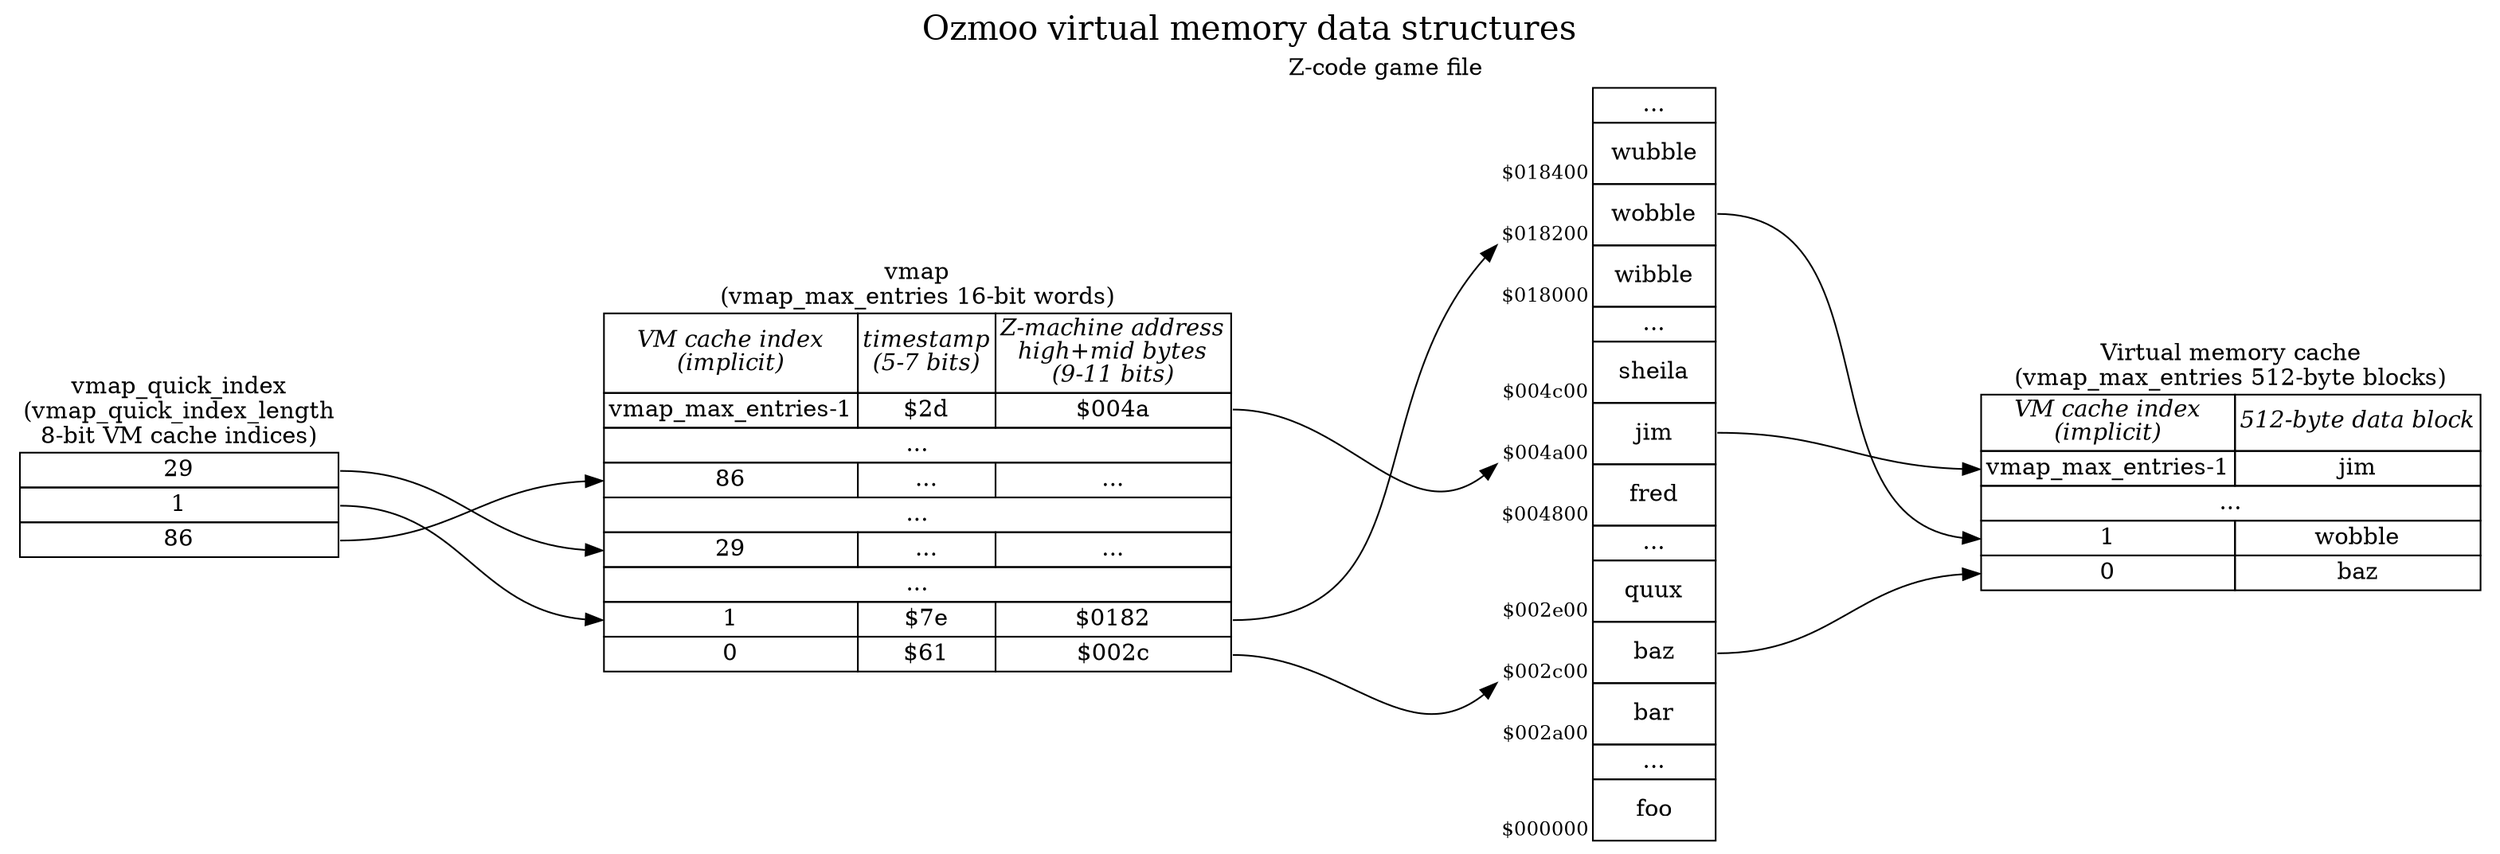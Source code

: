 digraph memory {
    graph [nodesep=2, label="Ozmoo virtual memory data structures", fontsize=20, labelloc=t];
    forcelabels=true;
    node [shape=plaintext];

    # SFTODO: Rename "top" to "ram"?
    top [label=<
    <table border="0" cellborder="1" cellspacing="0">
        <!-- SFTODO: could label start of this chunk of memory vmap_first_ram_page -->
        <tr><td colspan="2" border="0">Virtual memory cache<br/>(vmap_max_entries 512-byte blocks)</td></tr>
                    <tr>
                        <td><i>VM cache index<br/>(implicit)</i></td>
                        <td><i>512-byte data block</i></td>
                    </tr>
                    <tr>
                        <td port="jim">vmap_max_entries-1</td>
                        <td>jim</td>
                    </tr>
                    <tr><td colspan="2">...</td></tr>
                    <tr>
                        <td port="wobble">1</td>
                        <td>wobble</td>
                    </tr>
                    <tr>
                        <td port="baz">0</td>
                        <td>baz</td>
                    </tr>
    </table>>];

    vmap [label=<
    <table border="0" cellborder="1" cellspacing="0">
        <tr><td colspan="3" border="0">vmap<br/>(vmap_max_entries 16-bit words)</td></tr>
        <tr>
            <td><i>VM cache index<br/>(implicit)</i></td>
            <td><i>timestamp<br/>(5-7 bits)</i></td>
            <td><i>Z-machine address<br/>high+mid bytes<br/>(9-11 bits)</i></td>
        </tr>
        <tr><td>vmap_max_entries-1</td><td>$2d</td><td port="z004a">$004a</td></tr>
        <tr><td colspan="3">...</td></tr>
        <tr><td port="86">86</td><td>...</td><td>...</td></tr>
        <tr><td colspan="3">...</td></tr>
        <tr><td port="29">29</td><td>...</td><td>...</td></tr>
        <tr><td colspan="3">...</td></tr>
        <tr><td port="1">1</td><td>$7e</td><td port="z0182">$0182</td></tr>
        <tr><td>0</td><td>$61</td><td port="z002c">$002c</td></tr>
    </table>>];

    zmachine [xlabel="Z-code game file", label=<
    <table border="0" cellspacing="0">
        <tr>
            <td></td>
            <td border="1">...</td>
        </tr>
        <tr>
            <td valign="bottom"><sub>$018400</sub></td>
            <td border="1" cellpadding="10"><!-- Z-code: -->wubble</td>
        </tr>
        <tr>
            <td port="z0182" valign="bottom"><sub>$018200</sub></td>
            <td port="wobble" border="1" cellpadding="10"><!-- Z-code: -->wobble</td>
        </tr>
        <tr>
            <td valign="bottom"><sub>$018000</sub></td>
            <td border="1" cellpadding="10"><!-- Z-code: -->wibble</td>
        </tr>
        <tr>
            <td></td>
            <td border="1">...</td>
        </tr>
        <tr>
            <td valign="bottom"><sub>$004c00</sub></td>
            <td border="1" cellpadding="10"><!-- Z-code: -->sheila</td>
        </tr>
        <tr>
            <td port="z004a" valign="bottom"><sub>$004a00</sub></td>
            <td port="jim" border="1" cellpadding="10"><!-- Z-code: -->jim</td>
        </tr>
        <tr>
            <td valign="bottom"><sub>$004800</sub></td>
            <td border="1" cellpadding="10"><!-- Z-code: -->fred</td>
        </tr>
        <tr>
            <td></td>
            <td border="1">...</td>
        </tr>
        <tr>
            <td valign="bottom"><sub>$002e00</sub></td>
            <td border="1" cellpadding="10"><!-- Z-code: -->quux</td>
        </tr>
        <tr>
            <td port="z002c" valign="bottom"><sub>$002c00</sub></td>
            <td port="baz" border="1" cellpadding="10"><!-- Z-code: -->baz</td>
        </tr>
        <tr>
            <td valign="bottom"><sub>$002a00</sub></td>
            <td border="1" cellpadding="10"><!-- Z-code: -->bar</td>
        </tr>
        <tr>
            <td></td>
            <td border="1">...</td>
        </tr>
        <tr>
            <td valign="bottom"><sub>$000000</sub></td>
            <td border="1" cellpadding="10"><!-- Z-code: -->foo</td>
        </tr>
    </table>>];

    quickindex [label=<
    <table border="0" cellborder="1" cellspacing="0">
        <tr><td border="0">vmap_quick_index<br/>(vmap_quick_index_length<br/>8-bit VM cache indices)</td></tr>
        <tr><td port="29">29</td></tr>
        <tr><td port="1">1</td></tr>
        <tr><td port="86">86</td></tr>
    </table>>];

    # vmapnextquickindex [label="vmap_next_quick_index"];

    {rank = same; quickindex vmap zmachine top};

    vmap:z004a:e -> zmachine:z004a:sw;
    vmap:z002c:e -> zmachine:z002c:sw;
    vmap:z0182:e -> zmachine:z0182:sw;

    zmachine:jim:e -> top:jim:w;
    zmachine:wobble:e -> top:wobble:w;
    zmachine:baz:e -> top:baz:w;

    quickindex:1:e -> vmap:1:w;
    quickindex:29:e -> vmap:29:w;
    quickindex:86:e -> vmap:86:w;

    # vmapnextquickindex -> quickindex:29:w;
}

# vi: sw=4 sts=4
